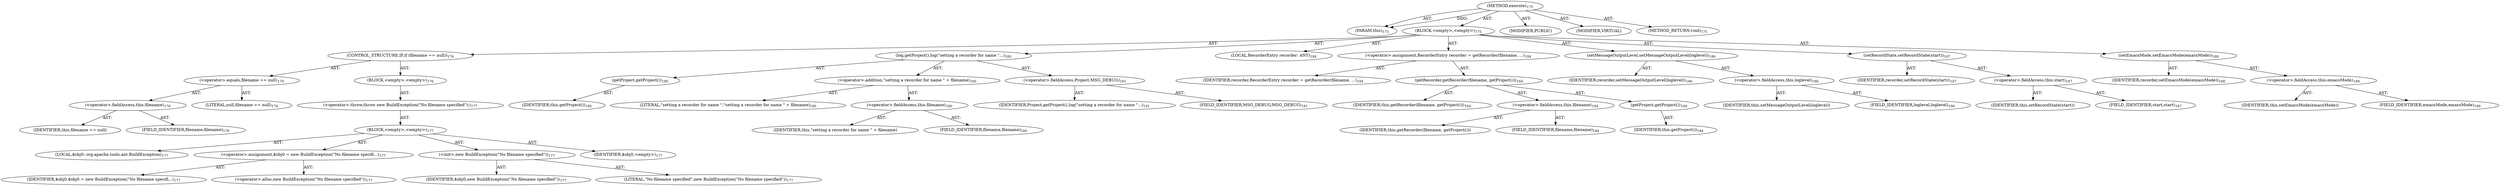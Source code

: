 digraph "execute" {  
"111669149701" [label = <(METHOD,execute)<SUB>175</SUB>> ]
"115964116994" [label = <(PARAM,this)<SUB>175</SUB>> ]
"25769803792" [label = <(BLOCK,&lt;empty&gt;,&lt;empty&gt;)<SUB>175</SUB>> ]
"47244640267" [label = <(CONTROL_STRUCTURE,IF,if (filename == null))<SUB>176</SUB>> ]
"30064771111" [label = <(&lt;operator&gt;.equals,filename == null)<SUB>176</SUB>> ]
"30064771112" [label = <(&lt;operator&gt;.fieldAccess,this.filename)<SUB>176</SUB>> ]
"68719476768" [label = <(IDENTIFIER,this,filename == null)> ]
"55834574866" [label = <(FIELD_IDENTIFIER,filename,filename)<SUB>176</SUB>> ]
"90194313222" [label = <(LITERAL,null,filename == null)<SUB>176</SUB>> ]
"25769803793" [label = <(BLOCK,&lt;empty&gt;,&lt;empty&gt;)<SUB>176</SUB>> ]
"30064771113" [label = <(&lt;operator&gt;.throw,throw new BuildException(&quot;No filename specified&quot;);)<SUB>177</SUB>> ]
"25769803794" [label = <(BLOCK,&lt;empty&gt;,&lt;empty&gt;)<SUB>177</SUB>> ]
"94489280513" [label = <(LOCAL,$obj0: org.apache.tools.ant.BuildException)<SUB>177</SUB>> ]
"30064771114" [label = <(&lt;operator&gt;.assignment,$obj0 = new BuildException(&quot;No filename specifi...)<SUB>177</SUB>> ]
"68719476769" [label = <(IDENTIFIER,$obj0,$obj0 = new BuildException(&quot;No filename specifi...)<SUB>177</SUB>> ]
"30064771115" [label = <(&lt;operator&gt;.alloc,new BuildException(&quot;No filename specified&quot;))<SUB>177</SUB>> ]
"30064771116" [label = <(&lt;init&gt;,new BuildException(&quot;No filename specified&quot;))<SUB>177</SUB>> ]
"68719476770" [label = <(IDENTIFIER,$obj0,new BuildException(&quot;No filename specified&quot;))<SUB>177</SUB>> ]
"90194313223" [label = <(LITERAL,&quot;No filename specified&quot;,new BuildException(&quot;No filename specified&quot;))<SUB>177</SUB>> ]
"68719476771" [label = <(IDENTIFIER,$obj0,&lt;empty&gt;)<SUB>177</SUB>> ]
"30064771117" [label = <(log,getProject().log(&quot;setting a recorder for name &quot;...)<SUB>180</SUB>> ]
"30064771118" [label = <(getProject,getProject())<SUB>180</SUB>> ]
"68719476738" [label = <(IDENTIFIER,this,getProject())<SUB>180</SUB>> ]
"30064771119" [label = <(&lt;operator&gt;.addition,&quot;setting a recorder for name &quot; + filename)<SUB>180</SUB>> ]
"90194313224" [label = <(LITERAL,&quot;setting a recorder for name &quot;,&quot;setting a recorder for name &quot; + filename)<SUB>180</SUB>> ]
"30064771120" [label = <(&lt;operator&gt;.fieldAccess,this.filename)<SUB>180</SUB>> ]
"68719476772" [label = <(IDENTIFIER,this,&quot;setting a recorder for name &quot; + filename)> ]
"55834574867" [label = <(FIELD_IDENTIFIER,filename,filename)<SUB>180</SUB>> ]
"30064771121" [label = <(&lt;operator&gt;.fieldAccess,Project.MSG_DEBUG)<SUB>181</SUB>> ]
"68719476773" [label = <(IDENTIFIER,Project,getProject().log(&quot;setting a recorder for name &quot;...)<SUB>181</SUB>> ]
"55834574868" [label = <(FIELD_IDENTIFIER,MSG_DEBUG,MSG_DEBUG)<SUB>181</SUB>> ]
"94489280514" [label = <(LOCAL,RecorderEntry recorder: ANY)<SUB>184</SUB>> ]
"30064771122" [label = <(&lt;operator&gt;.assignment,RecorderEntry recorder = getRecorder(filename, ...)<SUB>184</SUB>> ]
"68719476774" [label = <(IDENTIFIER,recorder,RecorderEntry recorder = getRecorder(filename, ...)<SUB>184</SUB>> ]
"30064771123" [label = <(getRecorder,getRecorder(filename, getProject()))<SUB>184</SUB>> ]
"68719476740" [label = <(IDENTIFIER,this,getRecorder(filename, getProject()))<SUB>184</SUB>> ]
"30064771124" [label = <(&lt;operator&gt;.fieldAccess,this.filename)<SUB>184</SUB>> ]
"68719476775" [label = <(IDENTIFIER,this,getRecorder(filename, getProject()))> ]
"55834574869" [label = <(FIELD_IDENTIFIER,filename,filename)<SUB>184</SUB>> ]
"30064771125" [label = <(getProject,getProject())<SUB>184</SUB>> ]
"68719476739" [label = <(IDENTIFIER,this,getProject())<SUB>184</SUB>> ]
"30064771126" [label = <(setMessageOutputLevel,setMessageOutputLevel(loglevel))<SUB>186</SUB>> ]
"68719476776" [label = <(IDENTIFIER,recorder,setMessageOutputLevel(loglevel))<SUB>186</SUB>> ]
"30064771127" [label = <(&lt;operator&gt;.fieldAccess,this.loglevel)<SUB>186</SUB>> ]
"68719476777" [label = <(IDENTIFIER,this,setMessageOutputLevel(loglevel))> ]
"55834574870" [label = <(FIELD_IDENTIFIER,loglevel,loglevel)<SUB>186</SUB>> ]
"30064771128" [label = <(setRecordState,setRecordState(start))<SUB>187</SUB>> ]
"68719476778" [label = <(IDENTIFIER,recorder,setRecordState(start))<SUB>187</SUB>> ]
"30064771129" [label = <(&lt;operator&gt;.fieldAccess,this.start)<SUB>187</SUB>> ]
"68719476779" [label = <(IDENTIFIER,this,setRecordState(start))> ]
"55834574871" [label = <(FIELD_IDENTIFIER,start,start)<SUB>187</SUB>> ]
"30064771130" [label = <(setEmacsMode,setEmacsMode(emacsMode))<SUB>188</SUB>> ]
"68719476780" [label = <(IDENTIFIER,recorder,setEmacsMode(emacsMode))<SUB>188</SUB>> ]
"30064771131" [label = <(&lt;operator&gt;.fieldAccess,this.emacsMode)<SUB>188</SUB>> ]
"68719476781" [label = <(IDENTIFIER,this,setEmacsMode(emacsMode))> ]
"55834574872" [label = <(FIELD_IDENTIFIER,emacsMode,emacsMode)<SUB>188</SUB>> ]
"133143986193" [label = <(MODIFIER,PUBLIC)> ]
"133143986194" [label = <(MODIFIER,VIRTUAL)> ]
"128849018885" [label = <(METHOD_RETURN,void)<SUB>175</SUB>> ]
  "111669149701" -> "115964116994"  [ label = "AST: "] 
  "111669149701" -> "25769803792"  [ label = "AST: "] 
  "111669149701" -> "133143986193"  [ label = "AST: "] 
  "111669149701" -> "133143986194"  [ label = "AST: "] 
  "111669149701" -> "128849018885"  [ label = "AST: "] 
  "25769803792" -> "47244640267"  [ label = "AST: "] 
  "25769803792" -> "30064771117"  [ label = "AST: "] 
  "25769803792" -> "94489280514"  [ label = "AST: "] 
  "25769803792" -> "30064771122"  [ label = "AST: "] 
  "25769803792" -> "30064771126"  [ label = "AST: "] 
  "25769803792" -> "30064771128"  [ label = "AST: "] 
  "25769803792" -> "30064771130"  [ label = "AST: "] 
  "47244640267" -> "30064771111"  [ label = "AST: "] 
  "47244640267" -> "25769803793"  [ label = "AST: "] 
  "30064771111" -> "30064771112"  [ label = "AST: "] 
  "30064771111" -> "90194313222"  [ label = "AST: "] 
  "30064771112" -> "68719476768"  [ label = "AST: "] 
  "30064771112" -> "55834574866"  [ label = "AST: "] 
  "25769803793" -> "30064771113"  [ label = "AST: "] 
  "30064771113" -> "25769803794"  [ label = "AST: "] 
  "25769803794" -> "94489280513"  [ label = "AST: "] 
  "25769803794" -> "30064771114"  [ label = "AST: "] 
  "25769803794" -> "30064771116"  [ label = "AST: "] 
  "25769803794" -> "68719476771"  [ label = "AST: "] 
  "30064771114" -> "68719476769"  [ label = "AST: "] 
  "30064771114" -> "30064771115"  [ label = "AST: "] 
  "30064771116" -> "68719476770"  [ label = "AST: "] 
  "30064771116" -> "90194313223"  [ label = "AST: "] 
  "30064771117" -> "30064771118"  [ label = "AST: "] 
  "30064771117" -> "30064771119"  [ label = "AST: "] 
  "30064771117" -> "30064771121"  [ label = "AST: "] 
  "30064771118" -> "68719476738"  [ label = "AST: "] 
  "30064771119" -> "90194313224"  [ label = "AST: "] 
  "30064771119" -> "30064771120"  [ label = "AST: "] 
  "30064771120" -> "68719476772"  [ label = "AST: "] 
  "30064771120" -> "55834574867"  [ label = "AST: "] 
  "30064771121" -> "68719476773"  [ label = "AST: "] 
  "30064771121" -> "55834574868"  [ label = "AST: "] 
  "30064771122" -> "68719476774"  [ label = "AST: "] 
  "30064771122" -> "30064771123"  [ label = "AST: "] 
  "30064771123" -> "68719476740"  [ label = "AST: "] 
  "30064771123" -> "30064771124"  [ label = "AST: "] 
  "30064771123" -> "30064771125"  [ label = "AST: "] 
  "30064771124" -> "68719476775"  [ label = "AST: "] 
  "30064771124" -> "55834574869"  [ label = "AST: "] 
  "30064771125" -> "68719476739"  [ label = "AST: "] 
  "30064771126" -> "68719476776"  [ label = "AST: "] 
  "30064771126" -> "30064771127"  [ label = "AST: "] 
  "30064771127" -> "68719476777"  [ label = "AST: "] 
  "30064771127" -> "55834574870"  [ label = "AST: "] 
  "30064771128" -> "68719476778"  [ label = "AST: "] 
  "30064771128" -> "30064771129"  [ label = "AST: "] 
  "30064771129" -> "68719476779"  [ label = "AST: "] 
  "30064771129" -> "55834574871"  [ label = "AST: "] 
  "30064771130" -> "68719476780"  [ label = "AST: "] 
  "30064771130" -> "30064771131"  [ label = "AST: "] 
  "30064771131" -> "68719476781"  [ label = "AST: "] 
  "30064771131" -> "55834574872"  [ label = "AST: "] 
  "111669149701" -> "115964116994"  [ label = "DDG: "] 
}

